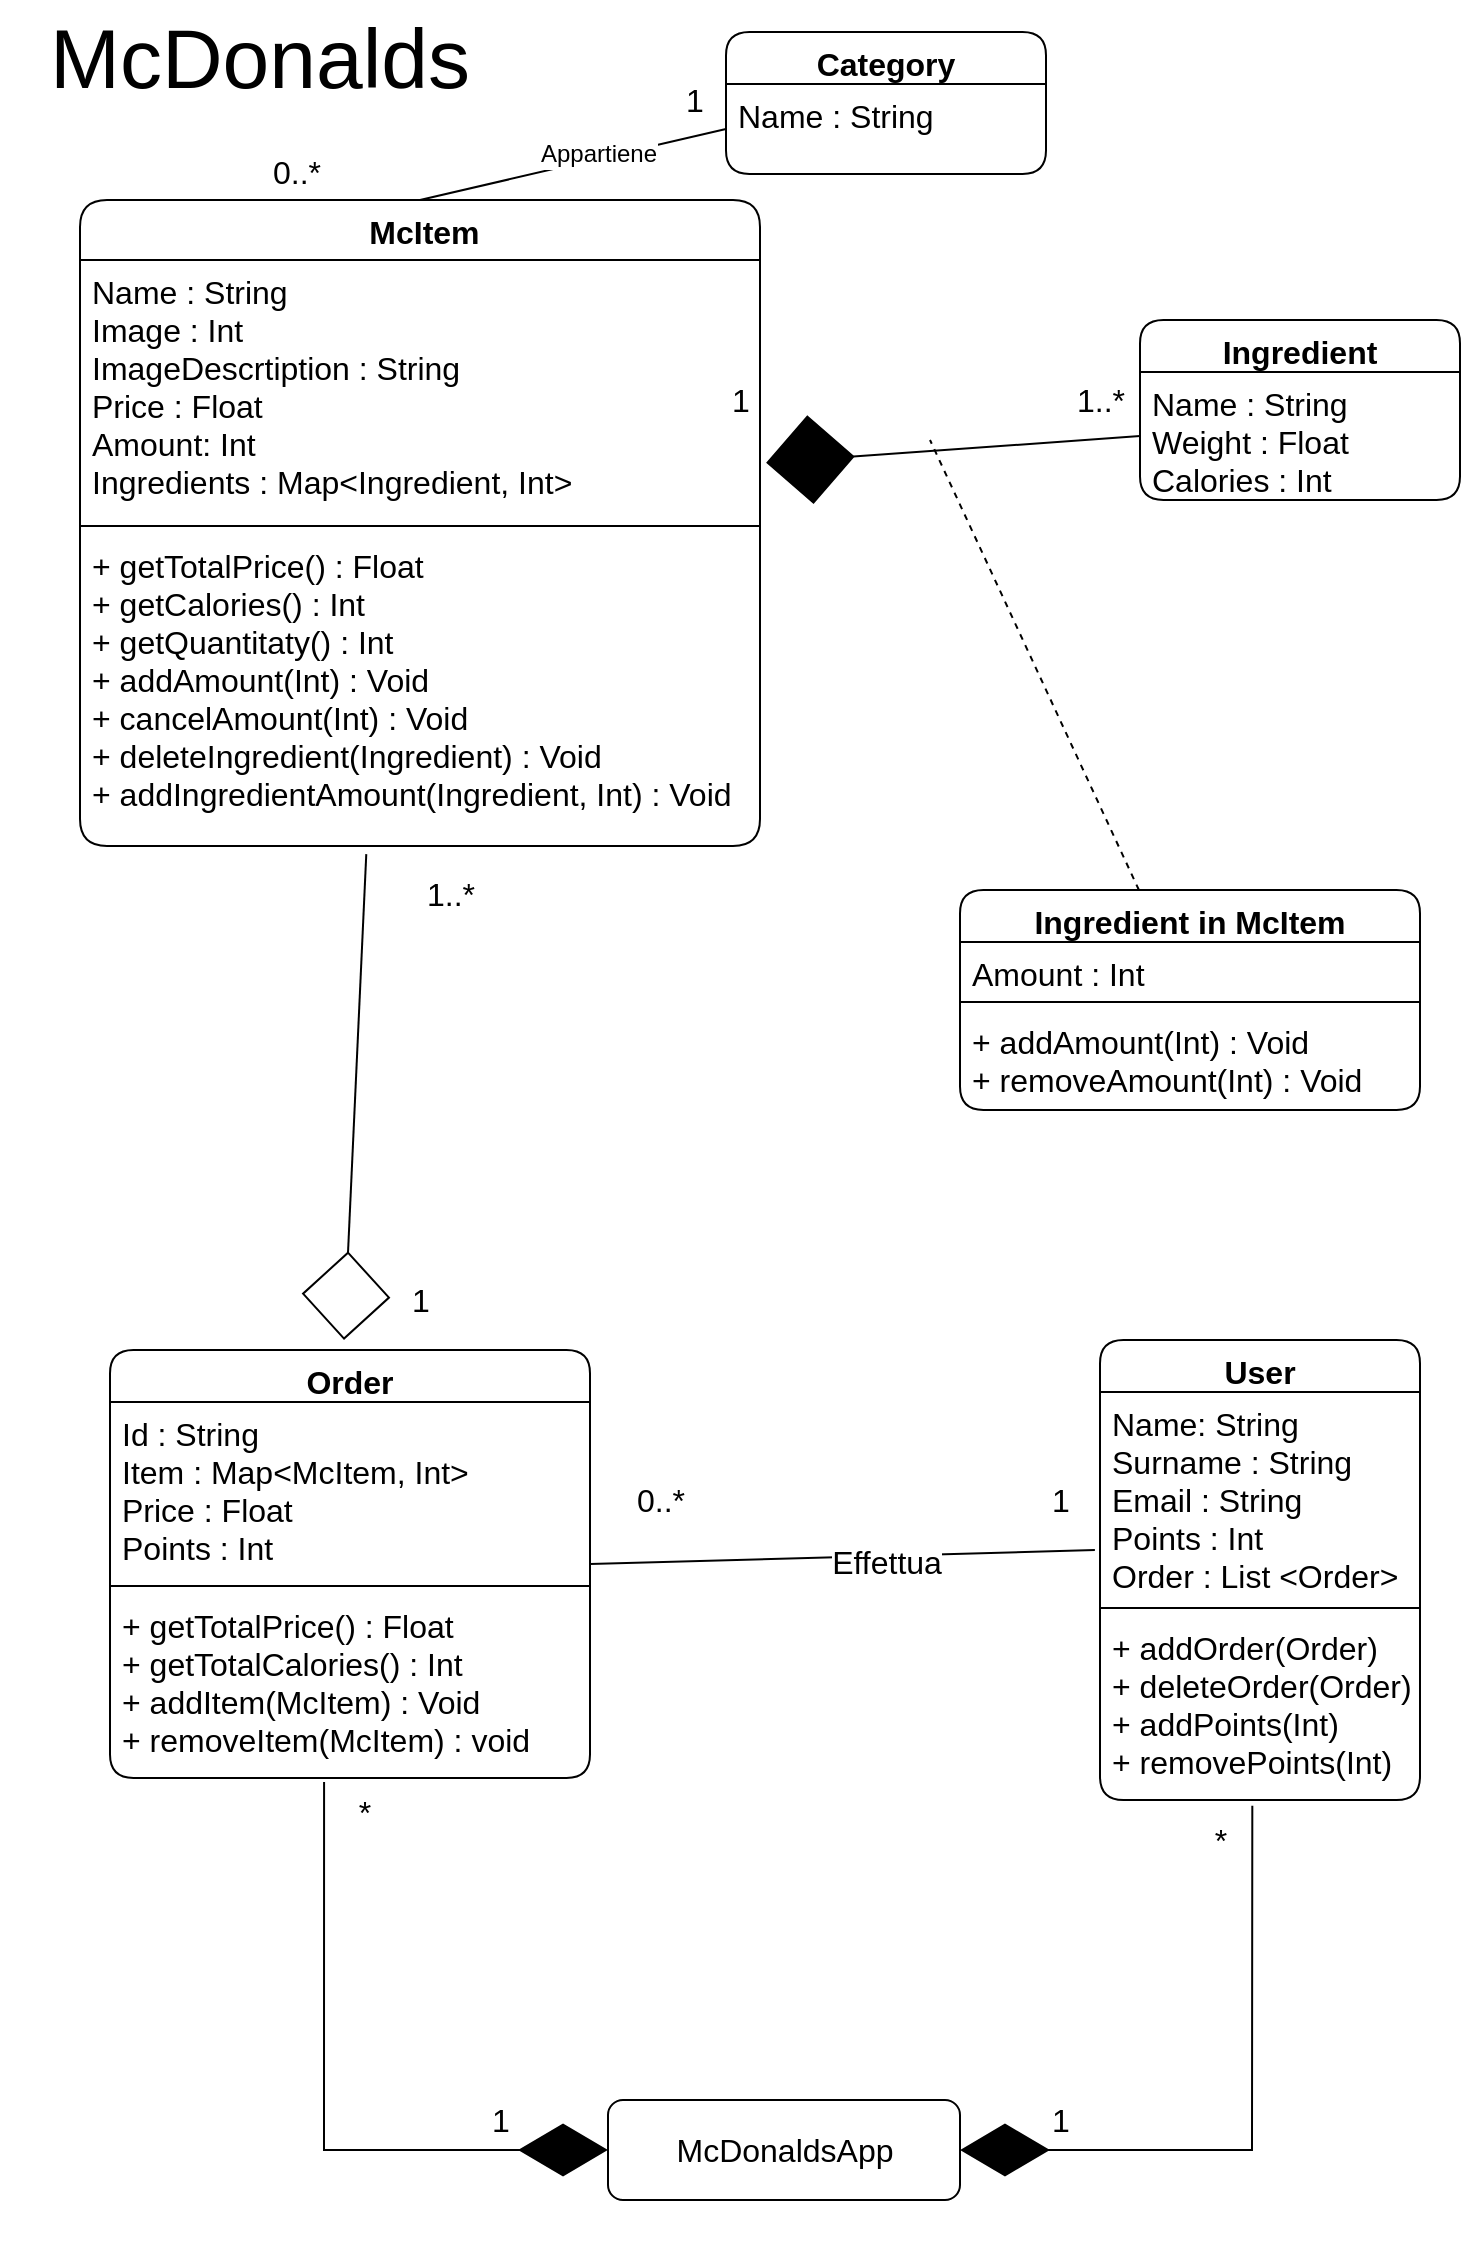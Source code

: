 <mxfile version="17.4.6" type="device" pages="2"><diagram id="NiVSoZdvl49ZAUU-cU_V" name="Diagramma Delle Classi"><mxGraphModel dx="1678" dy="925" grid="0" gridSize="10" guides="1" tooltips="1" connect="1" arrows="1" fold="1" page="1" pageScale="1" pageWidth="827" pageHeight="1169" background="none" math="0" shadow="0"><root><mxCell id="0"/><mxCell id="1" parent="0"/><mxCell id="I-o6mCTvG4oYf4li-aWE-1" value="McDonalds" style="text;html=1;strokeColor=none;fillColor=none;align=center;verticalAlign=middle;whiteSpace=wrap;rounded=0;fontSize=42;" parent="1" vertex="1"><mxGeometry y="20" width="260" height="60" as="geometry"/></mxCell><mxCell id="I-o6mCTvG4oYf4li-aWE-14" value=" McItem" style="swimlane;fontStyle=1;align=center;verticalAlign=top;childLayout=stackLayout;horizontal=1;startSize=30;horizontalStack=0;resizeParent=1;resizeParentMax=0;resizeLast=0;collapsible=1;marginBottom=0;rounded=1;labelBackgroundColor=none;labelBorderColor=none;fontSize=16;fillColor=#FFFFFF;" parent="1" vertex="1"><mxGeometry x="40" y="120" width="340" height="323" as="geometry"/></mxCell><mxCell id="I-o6mCTvG4oYf4li-aWE-15" value="Name : String&#xA;Image : Int&#xA;ImageDescrtiption : String&#xA;Price : Float&#xA;Amount: Int&#xA;Ingredients : Map&lt;Ingredient, Int&gt;&#xA;&#xA;" style="text;strokeColor=none;fillColor=none;align=left;verticalAlign=top;spacingLeft=4;spacingRight=4;overflow=hidden;rotatable=0;points=[[0,0.5],[1,0.5]];portConstraint=eastwest;rounded=1;labelBackgroundColor=none;labelBorderColor=none;fontSize=16;" parent="I-o6mCTvG4oYf4li-aWE-14" vertex="1"><mxGeometry y="30" width="340" height="129" as="geometry"/></mxCell><mxCell id="I-o6mCTvG4oYf4li-aWE-16" value="" style="line;strokeWidth=1;fillColor=none;align=left;verticalAlign=middle;spacingTop=-1;spacingLeft=3;spacingRight=3;rotatable=0;labelPosition=right;points=[];portConstraint=eastwest;rounded=1;labelBackgroundColor=none;labelBorderColor=none;fontSize=16;" parent="I-o6mCTvG4oYf4li-aWE-14" vertex="1"><mxGeometry y="159" width="340" height="8" as="geometry"/></mxCell><mxCell id="I-o6mCTvG4oYf4li-aWE-17" value="+ getTotalPrice() : Float&#xA;+ getCalories() : Int&#xA;+ getQuantitaty() : Int&#xA;+ addAmount(Int) : Void&#xA;+ cancelAmount(Int) : Void&#xA;+ deleteIngredient(Ingredient) : Void&#xA;+ addIngredientAmount(Ingredient, Int) : Void&#xA;&#xA;" style="text;strokeColor=none;fillColor=none;align=left;verticalAlign=top;spacingLeft=4;spacingRight=4;overflow=hidden;rotatable=0;points=[[0,0.5],[1,0.5]];portConstraint=eastwest;rounded=1;labelBackgroundColor=none;labelBorderColor=none;fontSize=16;" parent="I-o6mCTvG4oYf4li-aWE-14" vertex="1"><mxGeometry y="167" width="340" height="156" as="geometry"/></mxCell><mxCell id="I-o6mCTvG4oYf4li-aWE-26" value="Ingredient" style="swimlane;fontStyle=1;align=center;verticalAlign=top;childLayout=stackLayout;horizontal=1;startSize=26;horizontalStack=0;resizeParent=1;resizeParentMax=0;resizeLast=0;collapsible=1;marginBottom=0;rounded=1;labelBackgroundColor=none;labelBorderColor=none;fontSize=16;fillColor=#FFFFFF;" parent="1" vertex="1"><mxGeometry x="570" y="180" width="160" height="90" as="geometry"/></mxCell><mxCell id="I-o6mCTvG4oYf4li-aWE-27" value="Name : String&#xA;Weight : Float&#xA;Calories : Int" style="text;strokeColor=none;fillColor=none;align=left;verticalAlign=top;spacingLeft=4;spacingRight=4;overflow=hidden;rotatable=0;points=[[0,0.5],[1,0.5]];portConstraint=eastwest;rounded=1;labelBackgroundColor=none;labelBorderColor=none;fontSize=16;" parent="I-o6mCTvG4oYf4li-aWE-26" vertex="1"><mxGeometry y="26" width="160" height="64" as="geometry"/></mxCell><mxCell id="I-o6mCTvG4oYf4li-aWE-34" value="User" style="swimlane;fontStyle=1;align=center;verticalAlign=top;childLayout=stackLayout;horizontal=1;startSize=26;horizontalStack=0;resizeParent=1;resizeParentMax=0;resizeLast=0;collapsible=1;marginBottom=0;rounded=1;labelBackgroundColor=none;labelBorderColor=none;fontSize=16;fillColor=#FFFFFF;" parent="1" vertex="1"><mxGeometry x="550" y="690" width="160" height="230" as="geometry"/></mxCell><mxCell id="I-o6mCTvG4oYf4li-aWE-35" value="Name: String&#xA;Surname : String&#xA;Email : String&#xA;Points : Int&#xA;Order : List &lt;Order&gt;" style="text;strokeColor=none;fillColor=none;align=left;verticalAlign=top;spacingLeft=4;spacingRight=4;overflow=hidden;rotatable=0;points=[[0,0.5],[1,0.5]];portConstraint=eastwest;rounded=1;labelBackgroundColor=none;labelBorderColor=none;fontSize=16;" parent="I-o6mCTvG4oYf4li-aWE-34" vertex="1"><mxGeometry y="26" width="160" height="104" as="geometry"/></mxCell><mxCell id="I-o6mCTvG4oYf4li-aWE-36" value="" style="line;strokeWidth=1;fillColor=none;align=left;verticalAlign=middle;spacingTop=-1;spacingLeft=3;spacingRight=3;rotatable=0;labelPosition=right;points=[];portConstraint=eastwest;rounded=1;labelBackgroundColor=none;labelBorderColor=none;fontSize=16;" parent="I-o6mCTvG4oYf4li-aWE-34" vertex="1"><mxGeometry y="130" width="160" height="8" as="geometry"/></mxCell><mxCell id="I-o6mCTvG4oYf4li-aWE-37" value="+ addOrder(Order)&#xA;+ deleteOrder(Order)&#xA;+ addPoints(Int)&#xA;+ removePoints(Int)&#xA;" style="text;strokeColor=none;fillColor=none;align=left;verticalAlign=top;spacingLeft=4;spacingRight=4;overflow=hidden;rotatable=0;points=[[0,0.5],[1,0.5]];portConstraint=eastwest;rounded=1;labelBackgroundColor=none;labelBorderColor=none;fontSize=16;" parent="I-o6mCTvG4oYf4li-aWE-34" vertex="1"><mxGeometry y="138" width="160" height="92" as="geometry"/></mxCell><mxCell id="I-o6mCTvG4oYf4li-aWE-39" style="rounded=0;orthogonalLoop=1;jettySize=auto;html=1;exitX=0;exitY=0.5;exitDx=0;exitDy=0;entryX=1.009;entryY=0.786;entryDx=0;entryDy=0;entryPerimeter=0;fontSize=16;endArrow=diamond;endFill=1;endSize=42;" parent="1" source="I-o6mCTvG4oYf4li-aWE-27" target="I-o6mCTvG4oYf4li-aWE-15" edge="1"><mxGeometry relative="1" as="geometry"/></mxCell><mxCell id="I-o6mCTvG4oYf4li-aWE-41" value="1" style="text;html=1;align=center;verticalAlign=middle;resizable=0;points=[];autosize=1;strokeColor=none;fillColor=none;fontSize=16;" parent="1" vertex="1"><mxGeometry x="360" y="210" width="20" height="20" as="geometry"/></mxCell><mxCell id="I-o6mCTvG4oYf4li-aWE-42" value="1..*" style="text;html=1;align=center;verticalAlign=middle;resizable=0;points=[];autosize=1;strokeColor=none;fillColor=none;fontSize=16;" parent="1" vertex="1"><mxGeometry x="530" y="210" width="40" height="20" as="geometry"/></mxCell><mxCell id="I-o6mCTvG4oYf4li-aWE-47" style="edgeStyle=none;rounded=0;orthogonalLoop=1;jettySize=auto;html=1;fontSize=16;endArrow=none;endFill=0;endSize=42;dashed=1;" parent="1" source="I-o6mCTvG4oYf4li-aWE-43" edge="1"><mxGeometry relative="1" as="geometry"><mxPoint x="465" y="240" as="targetPoint"/></mxGeometry></mxCell><mxCell id="I-o6mCTvG4oYf4li-aWE-43" value="Ingredient in McItem" style="swimlane;fontStyle=1;align=center;verticalAlign=top;childLayout=stackLayout;horizontal=1;startSize=26;horizontalStack=0;resizeParent=1;resizeParentMax=0;resizeLast=0;collapsible=1;marginBottom=0;rounded=1;labelBackgroundColor=none;labelBorderColor=none;fontSize=16;fillColor=#FFFFFF;" parent="1" vertex="1"><mxGeometry x="480" y="465" width="230" height="110" as="geometry"/></mxCell><mxCell id="I-o6mCTvG4oYf4li-aWE-44" value="Amount : Int" style="text;strokeColor=none;fillColor=none;align=left;verticalAlign=top;spacingLeft=4;spacingRight=4;overflow=hidden;rotatable=0;points=[[0,0.5],[1,0.5]];portConstraint=eastwest;rounded=1;labelBackgroundColor=none;labelBorderColor=none;fontSize=16;" parent="I-o6mCTvG4oYf4li-aWE-43" vertex="1"><mxGeometry y="26" width="230" height="26" as="geometry"/></mxCell><mxCell id="I-o6mCTvG4oYf4li-aWE-45" value="" style="line;strokeWidth=1;fillColor=none;align=left;verticalAlign=middle;spacingTop=-1;spacingLeft=3;spacingRight=3;rotatable=0;labelPosition=right;points=[];portConstraint=eastwest;rounded=1;labelBackgroundColor=none;labelBorderColor=none;fontSize=16;" parent="I-o6mCTvG4oYf4li-aWE-43" vertex="1"><mxGeometry y="52" width="230" height="8" as="geometry"/></mxCell><mxCell id="I-o6mCTvG4oYf4li-aWE-46" value="+ addAmount(Int) : Void&#xA;+ removeAmount(Int) : Void" style="text;strokeColor=none;fillColor=none;align=left;verticalAlign=top;spacingLeft=4;spacingRight=4;overflow=hidden;rotatable=0;points=[[0,0.5],[1,0.5]];portConstraint=eastwest;rounded=1;labelBackgroundColor=none;labelBorderColor=none;fontSize=16;" parent="I-o6mCTvG4oYf4li-aWE-43" vertex="1"><mxGeometry y="60" width="230" height="50" as="geometry"/></mxCell><mxCell id="I-o6mCTvG4oYf4li-aWE-57" style="edgeStyle=none;rounded=0;orthogonalLoop=1;jettySize=auto;html=1;exitX=1;exitY=0.5;exitDx=0;exitDy=0;entryX=-0.016;entryY=0.76;entryDx=0;entryDy=0;entryPerimeter=0;fontSize=16;endArrow=none;endFill=0;endSize=42;" parent="1" source="I-o6mCTvG4oYf4li-aWE-48" target="I-o6mCTvG4oYf4li-aWE-35" edge="1"><mxGeometry relative="1" as="geometry"/></mxCell><mxCell id="I-o6mCTvG4oYf4li-aWE-60" value="Effettua" style="edgeLabel;html=1;align=center;verticalAlign=middle;resizable=0;points=[];fontSize=16;" parent="I-o6mCTvG4oYf4li-aWE-57" vertex="1" connectable="0"><mxGeometry x="0.18" y="-3" relative="1" as="geometry"><mxPoint x="-1" as="offset"/></mxGeometry></mxCell><mxCell id="I-o6mCTvG4oYf4li-aWE-48" value="Order" style="swimlane;fontStyle=1;align=center;verticalAlign=top;childLayout=stackLayout;horizontal=1;startSize=26;horizontalStack=0;resizeParent=1;resizeParentMax=0;resizeLast=0;collapsible=1;marginBottom=0;rounded=1;labelBackgroundColor=none;labelBorderColor=none;fontSize=16;fillColor=#FFFFFF;" parent="1" vertex="1"><mxGeometry x="55" y="695" width="240" height="214" as="geometry"/></mxCell><mxCell id="I-o6mCTvG4oYf4li-aWE-49" value="Id : String&#xA;Item : Map&lt;McItem, Int&gt;&#xA;Price : Float&#xA;Points : Int" style="text;strokeColor=none;fillColor=none;align=left;verticalAlign=top;spacingLeft=4;spacingRight=4;overflow=hidden;rotatable=0;points=[[0,0.5],[1,0.5]];portConstraint=eastwest;rounded=1;labelBackgroundColor=none;labelBorderColor=none;fontSize=16;" parent="I-o6mCTvG4oYf4li-aWE-48" vertex="1"><mxGeometry y="26" width="240" height="88" as="geometry"/></mxCell><mxCell id="I-o6mCTvG4oYf4li-aWE-50" value="" style="line;strokeWidth=1;fillColor=none;align=left;verticalAlign=middle;spacingTop=-1;spacingLeft=3;spacingRight=3;rotatable=0;labelPosition=right;points=[];portConstraint=eastwest;rounded=1;labelBackgroundColor=none;labelBorderColor=none;fontSize=16;" parent="I-o6mCTvG4oYf4li-aWE-48" vertex="1"><mxGeometry y="114" width="240" height="8" as="geometry"/></mxCell><mxCell id="I-o6mCTvG4oYf4li-aWE-51" value="+ getTotalPrice() : Float&#xA;+ getTotalCalories() : Int&#xA;+ addItem(McItem) : Void&#xA;+ removeItem(McItem) : void&#xA;" style="text;strokeColor=none;fillColor=none;align=left;verticalAlign=top;spacingLeft=4;spacingRight=4;overflow=hidden;rotatable=0;points=[[0,0.5],[1,0.5]];portConstraint=eastwest;rounded=1;labelBackgroundColor=none;labelBorderColor=none;fontSize=16;" parent="I-o6mCTvG4oYf4li-aWE-48" vertex="1"><mxGeometry y="122" width="240" height="92" as="geometry"/></mxCell><mxCell id="I-o6mCTvG4oYf4li-aWE-56" style="rounded=0;orthogonalLoop=1;jettySize=auto;html=1;exitX=0.421;exitY=1.026;exitDx=0;exitDy=0;fontSize=16;endArrow=diamond;endFill=0;endSize=42;exitPerimeter=0;" parent="1" source="I-o6mCTvG4oYf4li-aWE-17" edge="1"><mxGeometry relative="1" as="geometry"><mxPoint x="580.0" y="248" as="sourcePoint"/><mxPoint x="172" y="690" as="targetPoint"/></mxGeometry></mxCell><mxCell id="I-o6mCTvG4oYf4li-aWE-58" value="1" style="text;html=1;align=center;verticalAlign=middle;resizable=0;points=[];autosize=1;strokeColor=none;fillColor=none;fontSize=16;" parent="1" vertex="1"><mxGeometry x="200" y="660" width="20" height="20" as="geometry"/></mxCell><mxCell id="I-o6mCTvG4oYf4li-aWE-59" value="1..*" style="text;html=1;align=center;verticalAlign=middle;resizable=0;points=[];autosize=1;strokeColor=none;fillColor=none;fontSize=16;" parent="1" vertex="1"><mxGeometry x="205" y="457" width="40" height="20" as="geometry"/></mxCell><mxCell id="I-o6mCTvG4oYf4li-aWE-61" value="1" style="text;html=1;align=center;verticalAlign=middle;resizable=0;points=[];autosize=1;strokeColor=none;fillColor=none;fontSize=16;" parent="1" vertex="1"><mxGeometry x="520" y="760" width="20" height="20" as="geometry"/></mxCell><mxCell id="I-o6mCTvG4oYf4li-aWE-62" value="0..*" style="text;html=1;align=center;verticalAlign=middle;resizable=0;points=[];autosize=1;strokeColor=none;fillColor=none;fontSize=16;" parent="1" vertex="1"><mxGeometry x="310" y="760" width="40" height="20" as="geometry"/></mxCell><mxCell id="I-o6mCTvG4oYf4li-aWE-64" style="edgeStyle=none;rounded=0;orthogonalLoop=1;jettySize=auto;html=1;entryX=0.446;entryY=1.022;entryDx=0;entryDy=0;entryPerimeter=0;fontSize=16;endArrow=none;endFill=0;endSize=42;startArrow=diamondThin;startFill=1;sourcePerimeterSpacing=0;startSize=42;" parent="1" source="I-o6mCTvG4oYf4li-aWE-63" target="I-o6mCTvG4oYf4li-aWE-51" edge="1"><mxGeometry relative="1" as="geometry"><Array as="points"><mxPoint x="162" y="1095"/></Array></mxGeometry></mxCell><mxCell id="I-o6mCTvG4oYf4li-aWE-65" style="edgeStyle=none;rounded=0;orthogonalLoop=1;jettySize=auto;html=1;exitX=1;exitY=0.5;exitDx=0;exitDy=0;entryX=0.476;entryY=1.031;entryDx=0;entryDy=0;entryPerimeter=0;fontSize=16;endArrow=none;endFill=0;endSize=42;startArrow=diamondThin;startFill=1;startSize=42;" parent="1" source="I-o6mCTvG4oYf4li-aWE-63" target="I-o6mCTvG4oYf4li-aWE-37" edge="1"><mxGeometry relative="1" as="geometry"><Array as="points"><mxPoint x="626" y="1095"/></Array></mxGeometry></mxCell><mxCell id="I-o6mCTvG4oYf4li-aWE-63" value="McDonaldsApp" style="html=1;rounded=1;labelBackgroundColor=none;labelBorderColor=none;fontSize=16;fillColor=#FFFFFF;" parent="1" vertex="1"><mxGeometry x="304" y="1070" width="176" height="50" as="geometry"/></mxCell><mxCell id="I-o6mCTvG4oYf4li-aWE-66" value="1" style="text;html=1;align=center;verticalAlign=middle;resizable=0;points=[];autosize=1;strokeColor=none;fillColor=none;fontSize=16;" parent="1" vertex="1"><mxGeometry x="240" y="1070" width="20" height="20" as="geometry"/></mxCell><mxCell id="I-o6mCTvG4oYf4li-aWE-67" value="*" style="text;html=1;align=center;verticalAlign=middle;resizable=0;points=[];autosize=1;strokeColor=none;fillColor=none;fontSize=16;" parent="1" vertex="1"><mxGeometry x="172" y="916" width="20" height="20" as="geometry"/></mxCell><mxCell id="I-o6mCTvG4oYf4li-aWE-68" value="1" style="text;html=1;align=center;verticalAlign=middle;resizable=0;points=[];autosize=1;strokeColor=none;fillColor=none;fontSize=16;" parent="1" vertex="1"><mxGeometry x="520" y="1070" width="20" height="20" as="geometry"/></mxCell><mxCell id="I-o6mCTvG4oYf4li-aWE-69" value="*" style="text;html=1;align=center;verticalAlign=middle;resizable=0;points=[];autosize=1;strokeColor=none;fillColor=none;fontSize=16;" parent="1" vertex="1"><mxGeometry x="600" y="930" width="20" height="20" as="geometry"/></mxCell><mxCell id="fsoQQRQYJ7w35DQcHnCv-1" value="Category" style="swimlane;fontStyle=1;align=center;verticalAlign=top;childLayout=stackLayout;horizontal=1;startSize=26;horizontalStack=0;resizeParent=1;resizeParentMax=0;resizeLast=0;collapsible=1;marginBottom=0;rounded=1;labelBackgroundColor=none;labelBorderColor=none;fontSize=16;fillColor=#FFFFFF;" vertex="1" parent="1"><mxGeometry x="363" y="36" width="160" height="71" as="geometry"/></mxCell><mxCell id="fsoQQRQYJ7w35DQcHnCv-2" value="Name : String&#xA;" style="text;strokeColor=none;fillColor=none;align=left;verticalAlign=top;spacingLeft=4;spacingRight=4;overflow=hidden;rotatable=0;points=[[0,0.5],[1,0.5]];portConstraint=eastwest;rounded=1;labelBackgroundColor=none;labelBorderColor=none;fontSize=16;" vertex="1" parent="fsoQQRQYJ7w35DQcHnCv-1"><mxGeometry y="26" width="160" height="45" as="geometry"/></mxCell><mxCell id="fsoQQRQYJ7w35DQcHnCv-3" style="edgeStyle=none;rounded=0;orthogonalLoop=1;jettySize=auto;html=1;exitX=0;exitY=0.5;exitDx=0;exitDy=0;entryX=0.5;entryY=0;entryDx=0;entryDy=0;fontSize=12;endArrow=none;endFill=0;" edge="1" parent="1" source="fsoQQRQYJ7w35DQcHnCv-2" target="I-o6mCTvG4oYf4li-aWE-14"><mxGeometry relative="1" as="geometry"/></mxCell><mxCell id="fsoQQRQYJ7w35DQcHnCv-4" value="Appartiene" style="edgeLabel;html=1;align=center;verticalAlign=middle;resizable=0;points=[];fontSize=12;" vertex="1" connectable="0" parent="fsoQQRQYJ7w35DQcHnCv-3"><mxGeometry x="-0.174" y="-2" relative="1" as="geometry"><mxPoint as="offset"/></mxGeometry></mxCell><mxCell id="fsoQQRQYJ7w35DQcHnCv-5" value="1" style="text;html=1;align=center;verticalAlign=middle;resizable=0;points=[];autosize=1;strokeColor=none;fillColor=none;fontSize=16;" vertex="1" parent="1"><mxGeometry x="337" y="60" width="20" height="20" as="geometry"/></mxCell><mxCell id="fsoQQRQYJ7w35DQcHnCv-6" value="0..*" style="text;html=1;align=center;verticalAlign=middle;resizable=0;points=[];autosize=1;strokeColor=none;fillColor=none;fontSize=16;" vertex="1" parent="1"><mxGeometry x="131" y="94" width="34" height="23" as="geometry"/></mxCell></root></mxGraphModel></diagram><diagram id="wFtdBIt7zw7iZzQxsctN" name="Diagramma Degli Stati"><mxGraphModel dx="1678" dy="925" grid="0" gridSize="10" guides="1" tooltips="1" connect="1" arrows="1" fold="1" page="1" pageScale="1" pageWidth="827" pageHeight="1169" math="0" shadow="0"><root><mxCell id="0"/><mxCell id="1" parent="0"/><mxCell id="TrMqDBFVTx-oGDPVTCjU-1" value="McDonalds" style="text;html=1;strokeColor=none;fillColor=none;align=center;verticalAlign=middle;whiteSpace=wrap;rounded=0;fontSize=42;" vertex="1" parent="1"><mxGeometry y="20" width="260" height="60" as="geometry"/></mxCell><mxCell id="TrMqDBFVTx-oGDPVTCjU-2" value="Utente" style="shape=umlActor;verticalLabelPosition=bottom;verticalAlign=top;html=1;" vertex="1" parent="1"><mxGeometry x="67" y="497" width="44" height="95" as="geometry"/></mxCell><mxCell id="TrMqDBFVTx-oGDPVTCjU-4" value="" style="rounded=1;whiteSpace=wrap;html=1;fillColor=none;strokeColor=default;" vertex="1" parent="1"><mxGeometry x="201" y="160" width="592" height="906" as="geometry"/></mxCell><mxCell id="TrMqDBFVTx-oGDPVTCjU-5" value="McDonaldsApp" style="text;html=1;align=center;verticalAlign=middle;resizable=0;points=[];autosize=1;strokeColor=none;fillColor=none;fontSize=26;" vertex="1" parent="1"><mxGeometry x="411" y="111" width="186" height="35" as="geometry"/></mxCell><mxCell id="-4dA3yE18MYcai9KOuxS-7" style="edgeStyle=none;rounded=0;orthogonalLoop=1;jettySize=auto;html=1;entryX=0.5;entryY=0.5;entryDx=0;entryDy=0;entryPerimeter=0;fontSize=12;endArrow=none;endFill=0;" edge="1" parent="1" source="5t8FyGYzRLTEWraT-IPO-1" target="TrMqDBFVTx-oGDPVTCjU-2"><mxGeometry relative="1" as="geometry"/></mxCell><mxCell id="5t8FyGYzRLTEWraT-IPO-1" value="Login" style="ellipse;whiteSpace=wrap;html=1;fontSize=12;strokeColor=default;fillColor=none;" vertex="1" parent="1"><mxGeometry x="211" y="522" width="140" height="70" as="geometry"/></mxCell><mxCell id="-4dA3yE18MYcai9KOuxS-12" style="edgeStyle=none;rounded=0;orthogonalLoop=1;jettySize=auto;html=1;exitX=0.5;exitY=1;exitDx=0;exitDy=0;dashed=1;fontSize=12;endArrow=classicThin;endFill=1;" edge="1" parent="1" source="5t8FyGYzRLTEWraT-IPO-2" target="5t8FyGYzRLTEWraT-IPO-1"><mxGeometry relative="1" as="geometry"/></mxCell><mxCell id="-4dA3yE18MYcai9KOuxS-13" value="&amp;lt;&amp;lt;include&amp;gt;&amp;gt;" style="edgeLabel;html=1;align=center;verticalAlign=middle;resizable=0;points=[];fontSize=12;" vertex="1" connectable="0" parent="-4dA3yE18MYcai9KOuxS-12"><mxGeometry x="0.129" y="1" relative="1" as="geometry"><mxPoint y="-1" as="offset"/></mxGeometry></mxCell><mxCell id="-4dA3yE18MYcai9KOuxS-20" style="edgeStyle=none;rounded=0;orthogonalLoop=1;jettySize=auto;html=1;exitX=0;exitY=0.5;exitDx=0;exitDy=0;entryX=0.5;entryY=0.5;entryDx=0;entryDy=0;entryPerimeter=0;fontSize=12;endArrow=none;endFill=0;" edge="1" parent="1" source="5t8FyGYzRLTEWraT-IPO-2" target="TrMqDBFVTx-oGDPVTCjU-2"><mxGeometry relative="1" as="geometry"/></mxCell><mxCell id="5t8FyGYzRLTEWraT-IPO-2" value="Select Product" style="ellipse;whiteSpace=wrap;html=1;fontSize=12;strokeColor=default;fillColor=none;" vertex="1" parent="1"><mxGeometry x="418" y="305" width="140" height="70" as="geometry"/></mxCell><mxCell id="-4dA3yE18MYcai9KOuxS-10" style="edgeStyle=none;rounded=0;orthogonalLoop=1;jettySize=auto;html=1;dashed=1;fontSize=12;endArrow=classicThin;endFill=1;" edge="1" parent="1" source="5t8FyGYzRLTEWraT-IPO-3" target="5t8FyGYzRLTEWraT-IPO-1"><mxGeometry relative="1" as="geometry"/></mxCell><mxCell id="-4dA3yE18MYcai9KOuxS-11" value="&amp;lt;&amp;lt;include&amp;gt;&amp;gt;" style="edgeLabel;html=1;align=center;verticalAlign=middle;resizable=0;points=[];fontSize=12;" vertex="1" connectable="0" parent="-4dA3yE18MYcai9KOuxS-10"><mxGeometry x="-0.231" y="1" relative="1" as="geometry"><mxPoint as="offset"/></mxGeometry></mxCell><mxCell id="-4dA3yE18MYcai9KOuxS-19" style="edgeStyle=none;rounded=0;orthogonalLoop=1;jettySize=auto;html=1;exitX=0;exitY=0.5;exitDx=0;exitDy=0;entryX=0.5;entryY=0.5;entryDx=0;entryDy=0;entryPerimeter=0;fontSize=12;endArrow=none;endFill=0;" edge="1" parent="1" source="5t8FyGYzRLTEWraT-IPO-3" target="TrMqDBFVTx-oGDPVTCjU-2"><mxGeometry relative="1" as="geometry"/></mxCell><mxCell id="5t8FyGYzRLTEWraT-IPO-3" value="View Product Details" style="ellipse;whiteSpace=wrap;html=1;fontSize=12;strokeColor=default;fillColor=none;" vertex="1" parent="1"><mxGeometry x="220" y="309" width="140" height="70" as="geometry"/></mxCell><mxCell id="-4dA3yE18MYcai9KOuxS-8" style="edgeStyle=none;rounded=0;orthogonalLoop=1;jettySize=auto;html=1;exitX=0.5;exitY=1;exitDx=0;exitDy=0;dashed=1;fontSize=12;endArrow=classicThin;endFill=1;" edge="1" parent="1" source="5t8FyGYzRLTEWraT-IPO-4" target="5t8FyGYzRLTEWraT-IPO-1"><mxGeometry relative="1" as="geometry"/></mxCell><mxCell id="-4dA3yE18MYcai9KOuxS-9" value="&amp;lt;&amp;lt;include&amp;gt;&amp;gt;" style="edgeLabel;html=1;align=center;verticalAlign=middle;resizable=0;points=[];fontSize=12;" vertex="1" connectable="0" parent="-4dA3yE18MYcai9KOuxS-8"><mxGeometry x="0.17" y="2" relative="1" as="geometry"><mxPoint as="offset"/></mxGeometry></mxCell><mxCell id="-4dA3yE18MYcai9KOuxS-25" style="edgeStyle=none;rounded=0;orthogonalLoop=1;jettySize=auto;html=1;exitX=0;exitY=0.5;exitDx=0;exitDy=0;fontSize=12;endArrow=none;endFill=0;" edge="1" parent="1" source="5t8FyGYzRLTEWraT-IPO-4"><mxGeometry relative="1" as="geometry"><mxPoint x="91" y="544" as="targetPoint"/><Array as="points"><mxPoint x="622" y="299"/><mxPoint x="294" y="280"/><mxPoint x="147" y="361"/></Array></mxGeometry></mxCell><mxCell id="5t8FyGYzRLTEWraT-IPO-4" value="Order" style="ellipse;whiteSpace=wrap;html=1;fontSize=12;strokeColor=default;fillColor=none;" vertex="1" parent="1"><mxGeometry x="558" y="407" width="140" height="70" as="geometry"/></mxCell><mxCell id="-4dA3yE18MYcai9KOuxS-16" style="edgeStyle=none;rounded=0;orthogonalLoop=1;jettySize=auto;html=1;exitX=0;exitY=0.5;exitDx=0;exitDy=0;entryX=1;entryY=1;entryDx=0;entryDy=0;dashed=1;fontSize=12;endArrow=classicThin;endFill=1;" edge="1" parent="1" source="5t8FyGYzRLTEWraT-IPO-5" target="5t8FyGYzRLTEWraT-IPO-1"><mxGeometry relative="1" as="geometry"/></mxCell><mxCell id="-4dA3yE18MYcai9KOuxS-17" value="&amp;lt;&amp;lt;include&amp;gt;&amp;gt;" style="edgeLabel;html=1;align=center;verticalAlign=middle;resizable=0;points=[];fontSize=12;" vertex="1" connectable="0" parent="-4dA3yE18MYcai9KOuxS-16"><mxGeometry x="0.171" y="-1" relative="1" as="geometry"><mxPoint as="offset"/></mxGeometry></mxCell><mxCell id="-4dA3yE18MYcai9KOuxS-22" style="edgeStyle=none;rounded=0;orthogonalLoop=1;jettySize=auto;html=1;exitX=0.5;exitY=1;exitDx=0;exitDy=0;entryX=0.5;entryY=0.5;entryDx=0;entryDy=0;entryPerimeter=0;fontSize=12;endArrow=none;endFill=0;" edge="1" parent="1" source="5t8FyGYzRLTEWraT-IPO-5" target="TrMqDBFVTx-oGDPVTCjU-2"><mxGeometry relative="1" as="geometry"><Array as="points"><mxPoint x="622" y="989"/><mxPoint x="91" y="1016"/></Array></mxGeometry></mxCell><mxCell id="5t8FyGYzRLTEWraT-IPO-5" value="Select the nearest McDonald's" style="ellipse;whiteSpace=wrap;html=1;fontSize=12;strokeColor=default;fillColor=none;" vertex="1" parent="1"><mxGeometry x="532" y="726" width="140" height="70" as="geometry"/></mxCell><mxCell id="-4dA3yE18MYcai9KOuxS-3" style="edgeStyle=none;rounded=0;orthogonalLoop=1;jettySize=auto;html=1;exitX=0.5;exitY=0;exitDx=0;exitDy=0;dashed=1;fontSize=12;endArrow=classicThin;endFill=1;" edge="1" parent="1" source="5t8FyGYzRLTEWraT-IPO-6" target="5t8FyGYzRLTEWraT-IPO-1"><mxGeometry relative="1" as="geometry"/></mxCell><mxCell id="-4dA3yE18MYcai9KOuxS-4" value="&amp;lt;&amp;lt;include&amp;gt;&amp;gt;" style="edgeLabel;html=1;align=center;verticalAlign=middle;resizable=0;points=[];fontSize=12;" vertex="1" connectable="0" parent="-4dA3yE18MYcai9KOuxS-3"><mxGeometry x="0.306" relative="1" as="geometry"><mxPoint x="15" y="8" as="offset"/></mxGeometry></mxCell><mxCell id="-4dA3yE18MYcai9KOuxS-23" style="edgeStyle=none;rounded=0;orthogonalLoop=1;jettySize=auto;html=1;exitX=1;exitY=0.5;exitDx=0;exitDy=0;entryX=0.5;entryY=0.5;entryDx=0;entryDy=0;entryPerimeter=0;fontSize=12;endArrow=none;endFill=0;" edge="1" parent="1" source="5t8FyGYzRLTEWraT-IPO-6" target="TrMqDBFVTx-oGDPVTCjU-2"><mxGeometry relative="1" as="geometry"><Array as="points"><mxPoint x="796" y="477"/><mxPoint x="705" y="216"/><mxPoint x="121" y="213"/></Array></mxGeometry></mxCell><mxCell id="5t8FyGYzRLTEWraT-IPO-6" value="View the history of order" style="ellipse;whiteSpace=wrap;html=1;fontSize=12;strokeColor=default;fillColor=none;" vertex="1" parent="1"><mxGeometry x="553" y="634" width="140" height="70" as="geometry"/></mxCell><mxCell id="-4dA3yE18MYcai9KOuxS-5" style="edgeStyle=none;rounded=0;orthogonalLoop=1;jettySize=auto;html=1;dashed=1;fontSize=12;endArrow=classicThin;endFill=1;" edge="1" parent="1" source="5t8FyGYzRLTEWraT-IPO-7" target="5t8FyGYzRLTEWraT-IPO-1"><mxGeometry relative="1" as="geometry"/></mxCell><mxCell id="-4dA3yE18MYcai9KOuxS-6" value="&amp;lt;&amp;lt;include&amp;gt;&amp;gt;" style="edgeLabel;html=1;align=center;verticalAlign=middle;resizable=0;points=[];fontSize=12;" vertex="1" connectable="0" parent="-4dA3yE18MYcai9KOuxS-5"><mxGeometry x="-0.428" y="-2" relative="1" as="geometry"><mxPoint as="offset"/></mxGeometry></mxCell><mxCell id="-4dA3yE18MYcai9KOuxS-21" style="edgeStyle=none;rounded=0;orthogonalLoop=1;jettySize=auto;html=1;exitX=0.5;exitY=1;exitDx=0;exitDy=0;entryX=0.5;entryY=0.5;entryDx=0;entryDy=0;entryPerimeter=0;fontSize=12;endArrow=none;endFill=0;" edge="1" parent="1" source="5t8FyGYzRLTEWraT-IPO-7" target="TrMqDBFVTx-oGDPVTCjU-2"><mxGeometry relative="1" as="geometry"><Array as="points"><mxPoint x="143" y="920"/></Array></mxGeometry></mxCell><mxCell id="5t8FyGYzRLTEWraT-IPO-7" value="Add Item from Qr code" style="ellipse;whiteSpace=wrap;html=1;fontSize=12;strokeColor=default;fillColor=none;" vertex="1" parent="1"><mxGeometry x="430" y="805" width="140" height="70" as="geometry"/></mxCell><mxCell id="-4dA3yE18MYcai9KOuxS-1" style="rounded=0;orthogonalLoop=1;jettySize=auto;html=1;fontSize=12;dashed=1;endArrow=classicThin;endFill=1;" edge="1" parent="1" source="5t8FyGYzRLTEWraT-IPO-8" target="5t8FyGYzRLTEWraT-IPO-1"><mxGeometry relative="1" as="geometry"/></mxCell><mxCell id="-4dA3yE18MYcai9KOuxS-2" value="&lt;div&gt;&amp;lt;&amp;lt;include&amp;gt;&amp;gt;&lt;br&gt;&lt;/div&gt;" style="edgeLabel;html=1;align=center;verticalAlign=middle;resizable=0;points=[];fontSize=12;" vertex="1" connectable="0" parent="-4dA3yE18MYcai9KOuxS-1"><mxGeometry x="-0.152" relative="1" as="geometry"><mxPoint as="offset"/></mxGeometry></mxCell><mxCell id="-4dA3yE18MYcai9KOuxS-18" style="edgeStyle=none;rounded=0;orthogonalLoop=1;jettySize=auto;html=1;exitX=0;exitY=0.5;exitDx=0;exitDy=0;entryX=0.5;entryY=0.5;entryDx=0;entryDy=0;entryPerimeter=0;fontSize=12;endArrow=none;endFill=0;" edge="1" parent="1" source="5t8FyGYzRLTEWraT-IPO-8" target="TrMqDBFVTx-oGDPVTCjU-2"><mxGeometry relative="1" as="geometry"/></mxCell><mxCell id="5t8FyGYzRLTEWraT-IPO-8" value="Add Item from NFC" style="ellipse;whiteSpace=wrap;html=1;fontSize=12;strokeColor=default;fillColor=none;" vertex="1" parent="1"><mxGeometry x="228" y="784" width="140" height="70" as="geometry"/></mxCell><mxCell id="-4dA3yE18MYcai9KOuxS-14" style="edgeStyle=none;rounded=0;orthogonalLoop=1;jettySize=auto;html=1;exitX=0;exitY=0.5;exitDx=0;exitDy=0;dashed=1;fontSize=12;endArrow=classicThin;endFill=1;" edge="1" parent="1" source="5t8FyGYzRLTEWraT-IPO-9" target="5t8FyGYzRLTEWraT-IPO-1"><mxGeometry relative="1" as="geometry"/></mxCell><mxCell id="-4dA3yE18MYcai9KOuxS-15" value="&amp;lt;&amp;lt;include&amp;gt;&amp;gt;" style="edgeLabel;html=1;align=center;verticalAlign=middle;resizable=0;points=[];fontSize=12;" vertex="1" connectable="0" parent="-4dA3yE18MYcai9KOuxS-14"><mxGeometry x="0.212" y="-1" relative="1" as="geometry"><mxPoint as="offset"/></mxGeometry></mxCell><mxCell id="-4dA3yE18MYcai9KOuxS-24" style="edgeStyle=none;rounded=0;orthogonalLoop=1;jettySize=auto;html=1;exitX=0;exitY=0;exitDx=0;exitDy=0;fontSize=12;endArrow=none;endFill=0;" edge="1" parent="1" source="5t8FyGYzRLTEWraT-IPO-9"><mxGeometry relative="1" as="geometry"><mxPoint x="89" y="541" as="targetPoint"/><Array as="points"><mxPoint x="737" y="479"/><mxPoint x="737" y="343"/><mxPoint x="551" y="251"/><mxPoint x="230" y="260"/></Array></mxGeometry></mxCell><mxCell id="5t8FyGYzRLTEWraT-IPO-9" value="Re-Order" style="ellipse;whiteSpace=wrap;html=1;fontSize=12;strokeColor=default;fillColor=none;" vertex="1" parent="1"><mxGeometry x="595" y="537" width="140" height="70" as="geometry"/></mxCell></root></mxGraphModel></diagram></mxfile>